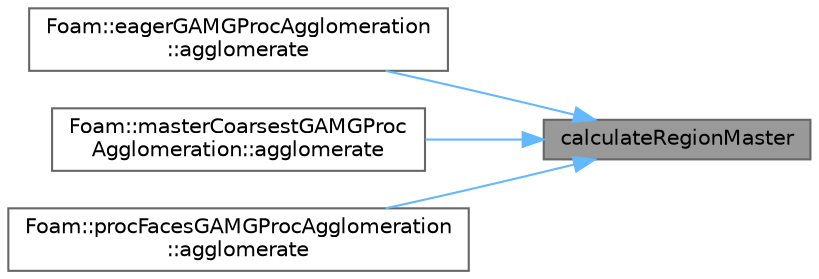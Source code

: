digraph "calculateRegionMaster"
{
 // LATEX_PDF_SIZE
  bgcolor="transparent";
  edge [fontname=Helvetica,fontsize=10,labelfontname=Helvetica,labelfontsize=10];
  node [fontname=Helvetica,fontsize=10,shape=box,height=0.2,width=0.4];
  rankdir="RL";
  Node1 [id="Node000001",label="calculateRegionMaster",height=0.2,width=0.4,color="gray40", fillcolor="grey60", style="filled", fontcolor="black",tooltip=" "];
  Node1 -> Node2 [id="edge1_Node000001_Node000002",dir="back",color="steelblue1",style="solid",tooltip=" "];
  Node2 [id="Node000002",label="Foam::eagerGAMGProcAgglomeration\l::agglomerate",height=0.2,width=0.4,color="grey40", fillcolor="white", style="filled",URL="$classFoam_1_1eagerGAMGProcAgglomeration.html#aafdd9615cff0be3c3c601afb8526aee5",tooltip=" "];
  Node1 -> Node3 [id="edge2_Node000001_Node000003",dir="back",color="steelblue1",style="solid",tooltip=" "];
  Node3 [id="Node000003",label="Foam::masterCoarsestGAMGProc\lAgglomeration::agglomerate",height=0.2,width=0.4,color="grey40", fillcolor="white", style="filled",URL="$classFoam_1_1masterCoarsestGAMGProcAgglomeration.html#aafdd9615cff0be3c3c601afb8526aee5",tooltip=" "];
  Node1 -> Node4 [id="edge3_Node000001_Node000004",dir="back",color="steelblue1",style="solid",tooltip=" "];
  Node4 [id="Node000004",label="Foam::procFacesGAMGProcAgglomeration\l::agglomerate",height=0.2,width=0.4,color="grey40", fillcolor="white", style="filled",URL="$classFoam_1_1procFacesGAMGProcAgglomeration.html#aafdd9615cff0be3c3c601afb8526aee5",tooltip=" "];
}
